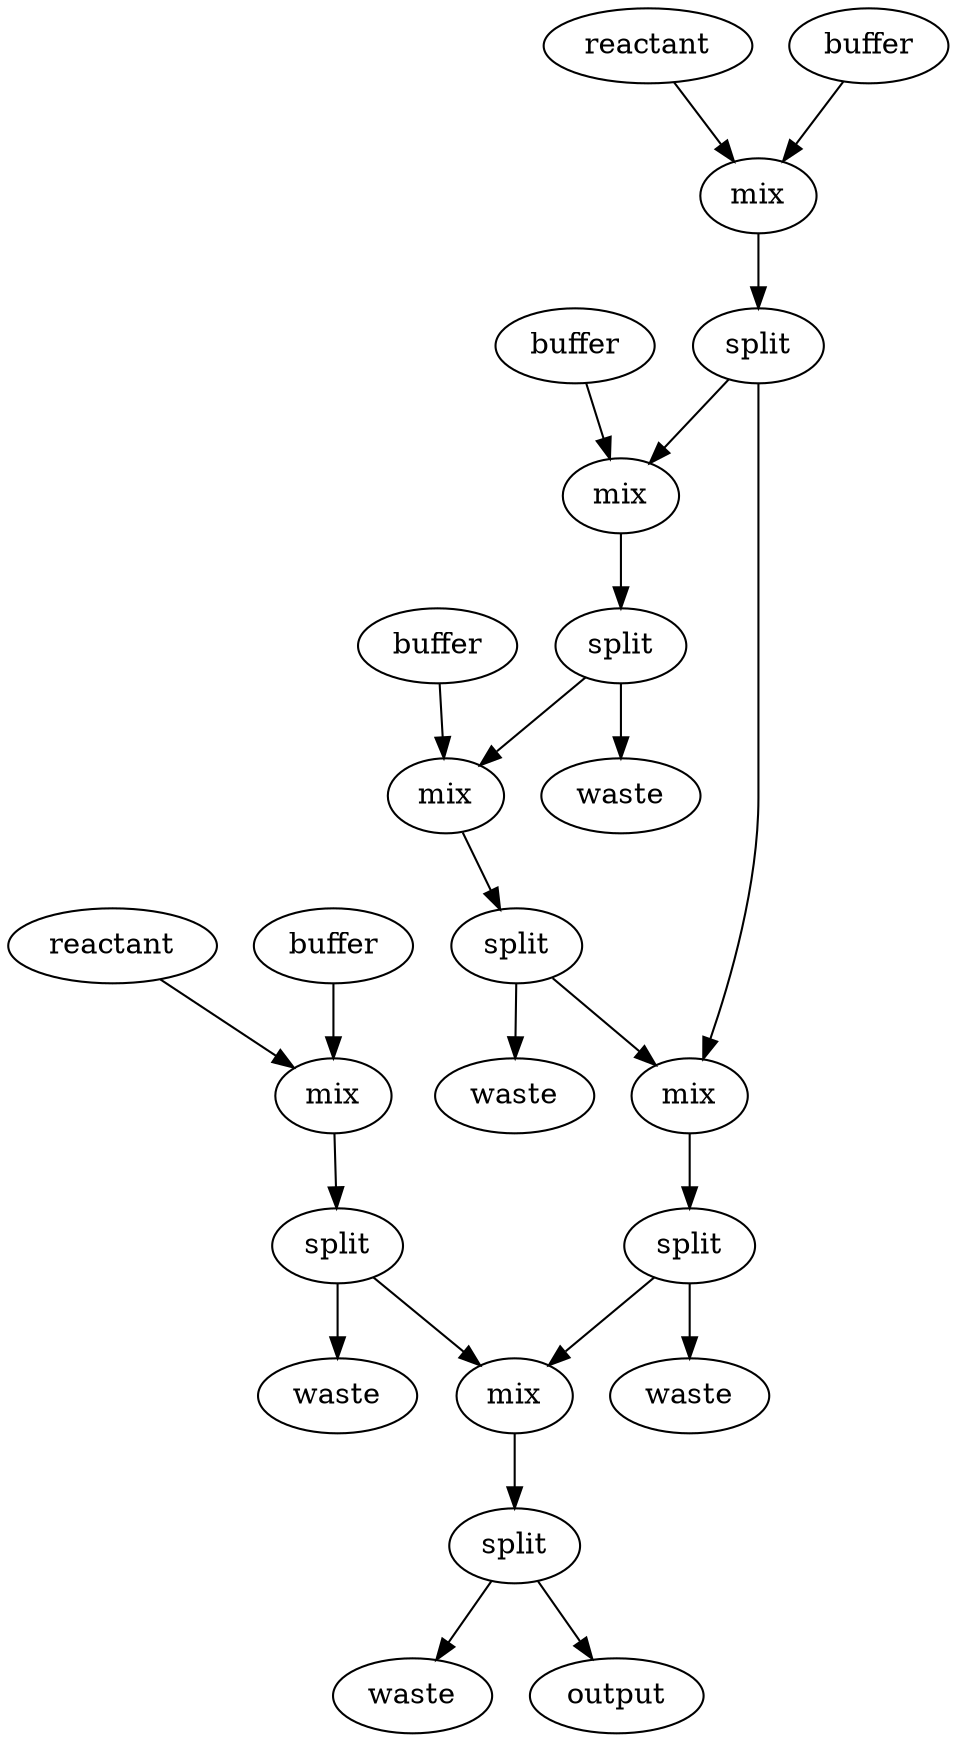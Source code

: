 digraph G {
	0 [label = "reactant"];
	1 [label = "mix"];
	2 [label = "buffer"];
	3 [label = "split"];
	4 [label = "waste"];
	5 [label = "reactant"];
	6 [label = "mix"];
	7 [label = "buffer"];
	8 [label = "split"];
	9 [label = "buffer"];
	10 [label = "mix"];
	11 [label = "split"];
	12 [label = "waste"];
	13 [label = "buffer"];
	14 [label = "mix"];
	15 [label = "split"];
	16 [label = "waste"];
	17 [label = "mix"];
	18 [label = "split"];
	19 [label = "waste"];
	20 [label = "mix"];
	21 [label = "split"];
	22 [label = "waste"];
	23 [label = "output"];
	0 -> 1
	2 -> 1
	1 -> 3
	3 -> 4
	5 -> 6
	7 -> 6
	6 -> 8
	9 -> 10
	8 -> 10
	10 -> 11
	11 -> 12
	13 -> 14
	11 -> 14
	14 -> 15
	15 -> 16
	17 -> 18
	18 -> 19
	8 -> 17
	15 -> 17
	20 -> 21
	21 -> 22
	21 -> 23
	3 -> 20
	18 -> 20
}
